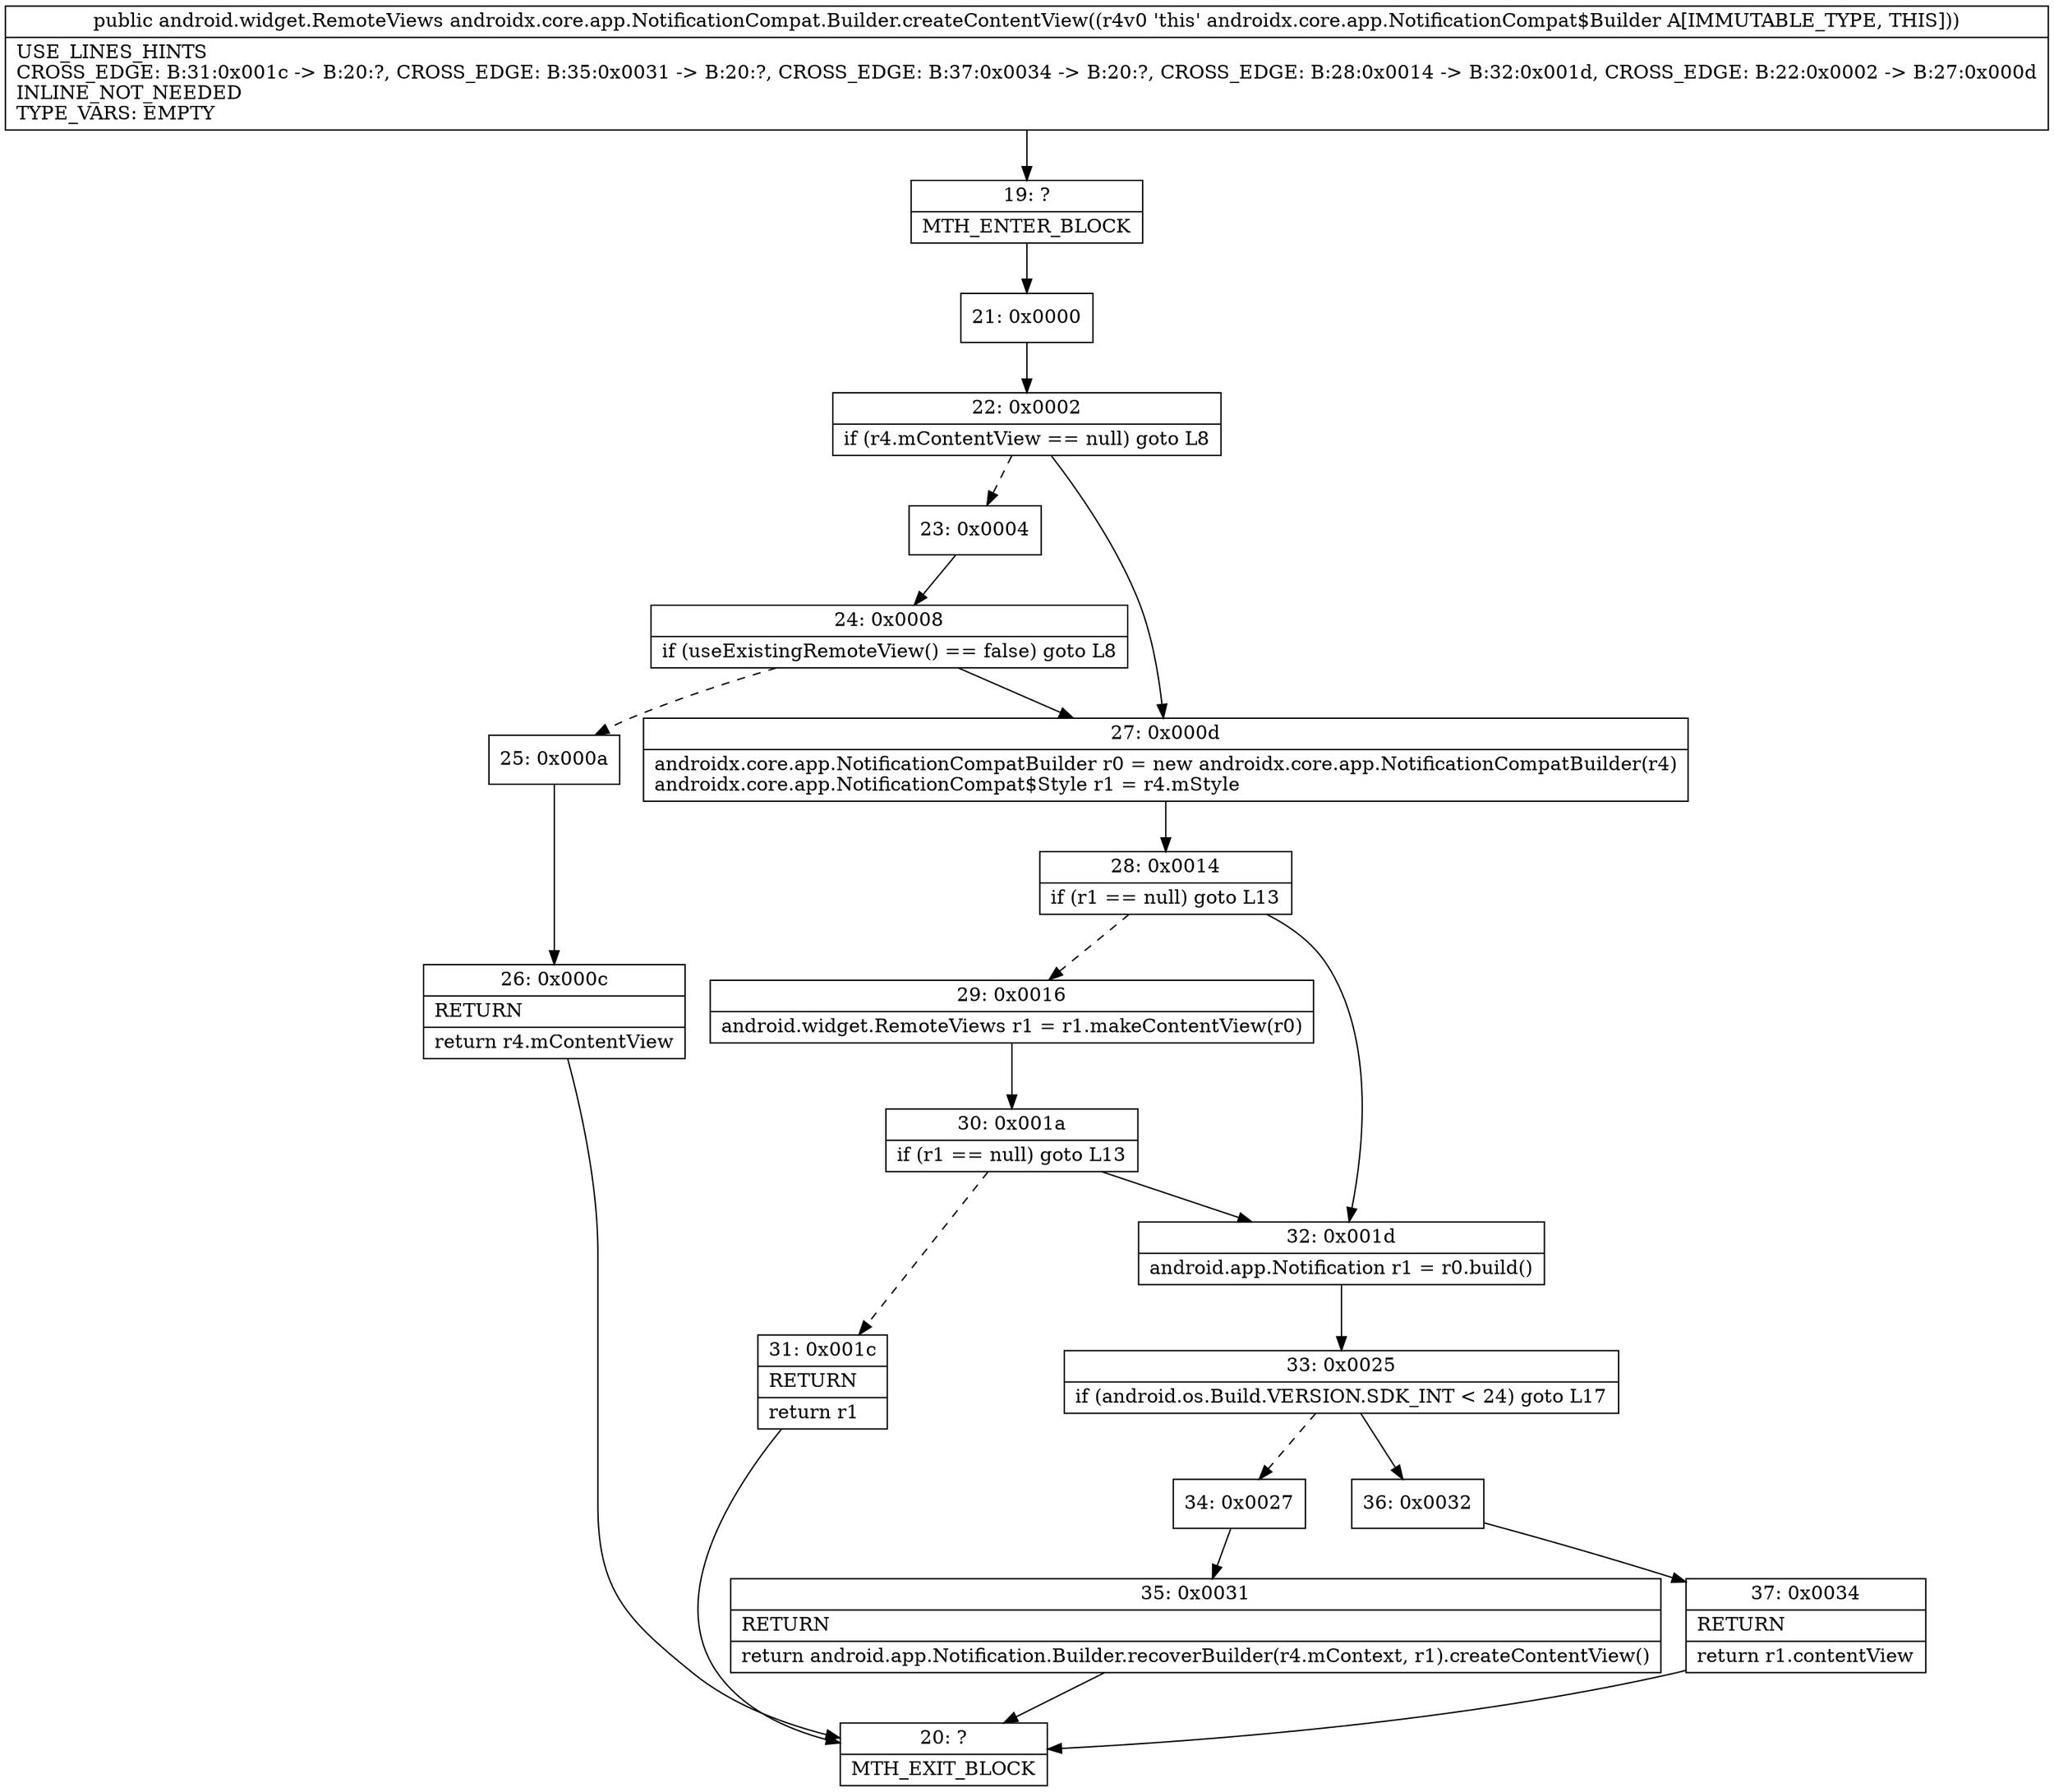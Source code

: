 digraph "CFG forandroidx.core.app.NotificationCompat.Builder.createContentView()Landroid\/widget\/RemoteViews;" {
Node_19 [shape=record,label="{19\:\ ?|MTH_ENTER_BLOCK\l}"];
Node_21 [shape=record,label="{21\:\ 0x0000}"];
Node_22 [shape=record,label="{22\:\ 0x0002|if (r4.mContentView == null) goto L8\l}"];
Node_23 [shape=record,label="{23\:\ 0x0004}"];
Node_24 [shape=record,label="{24\:\ 0x0008|if (useExistingRemoteView() == false) goto L8\l}"];
Node_25 [shape=record,label="{25\:\ 0x000a}"];
Node_26 [shape=record,label="{26\:\ 0x000c|RETURN\l|return r4.mContentView\l}"];
Node_20 [shape=record,label="{20\:\ ?|MTH_EXIT_BLOCK\l}"];
Node_27 [shape=record,label="{27\:\ 0x000d|androidx.core.app.NotificationCompatBuilder r0 = new androidx.core.app.NotificationCompatBuilder(r4)\landroidx.core.app.NotificationCompat$Style r1 = r4.mStyle\l}"];
Node_28 [shape=record,label="{28\:\ 0x0014|if (r1 == null) goto L13\l}"];
Node_29 [shape=record,label="{29\:\ 0x0016|android.widget.RemoteViews r1 = r1.makeContentView(r0)\l}"];
Node_30 [shape=record,label="{30\:\ 0x001a|if (r1 == null) goto L13\l}"];
Node_31 [shape=record,label="{31\:\ 0x001c|RETURN\l|return r1\l}"];
Node_32 [shape=record,label="{32\:\ 0x001d|android.app.Notification r1 = r0.build()\l}"];
Node_33 [shape=record,label="{33\:\ 0x0025|if (android.os.Build.VERSION.SDK_INT \< 24) goto L17\l}"];
Node_34 [shape=record,label="{34\:\ 0x0027}"];
Node_35 [shape=record,label="{35\:\ 0x0031|RETURN\l|return android.app.Notification.Builder.recoverBuilder(r4.mContext, r1).createContentView()\l}"];
Node_36 [shape=record,label="{36\:\ 0x0032}"];
Node_37 [shape=record,label="{37\:\ 0x0034|RETURN\l|return r1.contentView\l}"];
MethodNode[shape=record,label="{public android.widget.RemoteViews androidx.core.app.NotificationCompat.Builder.createContentView((r4v0 'this' androidx.core.app.NotificationCompat$Builder A[IMMUTABLE_TYPE, THIS]))  | USE_LINES_HINTS\lCROSS_EDGE: B:31:0x001c \-\> B:20:?, CROSS_EDGE: B:35:0x0031 \-\> B:20:?, CROSS_EDGE: B:37:0x0034 \-\> B:20:?, CROSS_EDGE: B:28:0x0014 \-\> B:32:0x001d, CROSS_EDGE: B:22:0x0002 \-\> B:27:0x000d\lINLINE_NOT_NEEDED\lTYPE_VARS: EMPTY\l}"];
MethodNode -> Node_19;Node_19 -> Node_21;
Node_21 -> Node_22;
Node_22 -> Node_23[style=dashed];
Node_22 -> Node_27;
Node_23 -> Node_24;
Node_24 -> Node_25[style=dashed];
Node_24 -> Node_27;
Node_25 -> Node_26;
Node_26 -> Node_20;
Node_27 -> Node_28;
Node_28 -> Node_29[style=dashed];
Node_28 -> Node_32;
Node_29 -> Node_30;
Node_30 -> Node_31[style=dashed];
Node_30 -> Node_32;
Node_31 -> Node_20;
Node_32 -> Node_33;
Node_33 -> Node_34[style=dashed];
Node_33 -> Node_36;
Node_34 -> Node_35;
Node_35 -> Node_20;
Node_36 -> Node_37;
Node_37 -> Node_20;
}

